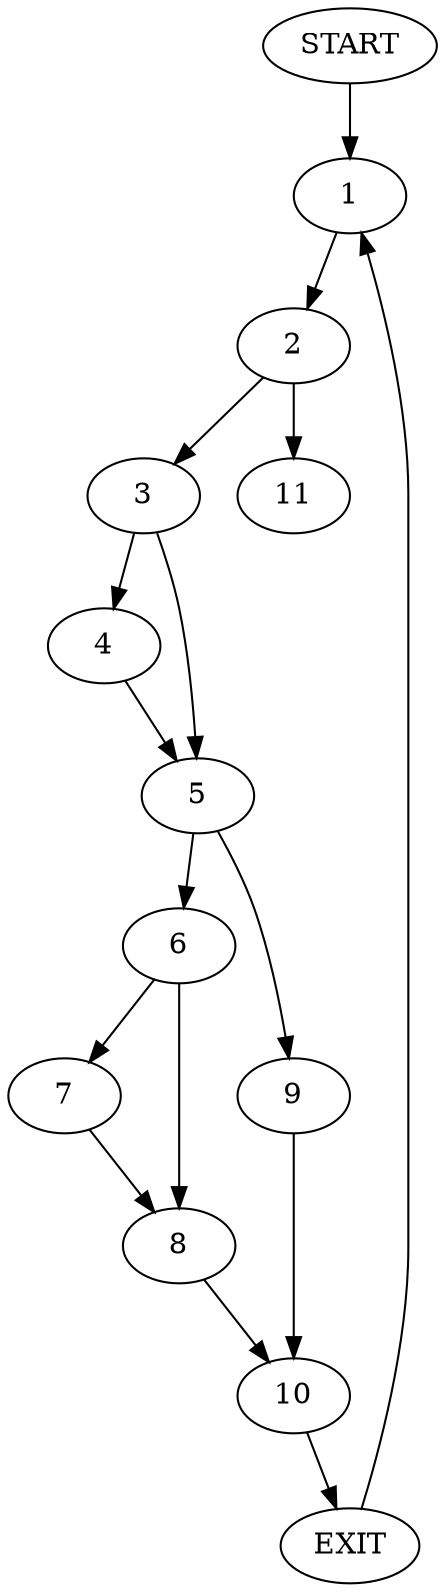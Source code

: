 digraph { 
0 [label="START"];
1;
2;
3;
4;
5;
6;
7;
8;
9;
10;
11;
12[label="EXIT"];
0 -> 1;
1 -> 2;
2 -> 3;
2 -> 11;
3 -> 4;
3 -> 5;
4 -> 5;
5 -> 6;
5 -> 9;
6 -> 7;
6 -> 8;
7 -> 8;
8 -> 10;
9 -> 10;
10 -> 12;
12 -> 1;
}